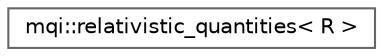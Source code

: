 digraph "Graphical Class Hierarchy"
{
 // LATEX_PDF_SIZE
  bgcolor="transparent";
  edge [fontname=Helvetica,fontsize=10,labelfontname=Helvetica,labelfontsize=10];
  node [fontname=Helvetica,fontsize=10,shape=box,height=0.2,width=0.4];
  rankdir="LR";
  Node0 [id="Node000000",label="mqi::relativistic_quantities\< R \>",height=0.2,width=0.4,color="grey40", fillcolor="white", style="filled",URL="$classmqi_1_1relativistic__quantities.html",tooltip="A struct to calculate and store essential relativistic quantities for a particle."];
}

